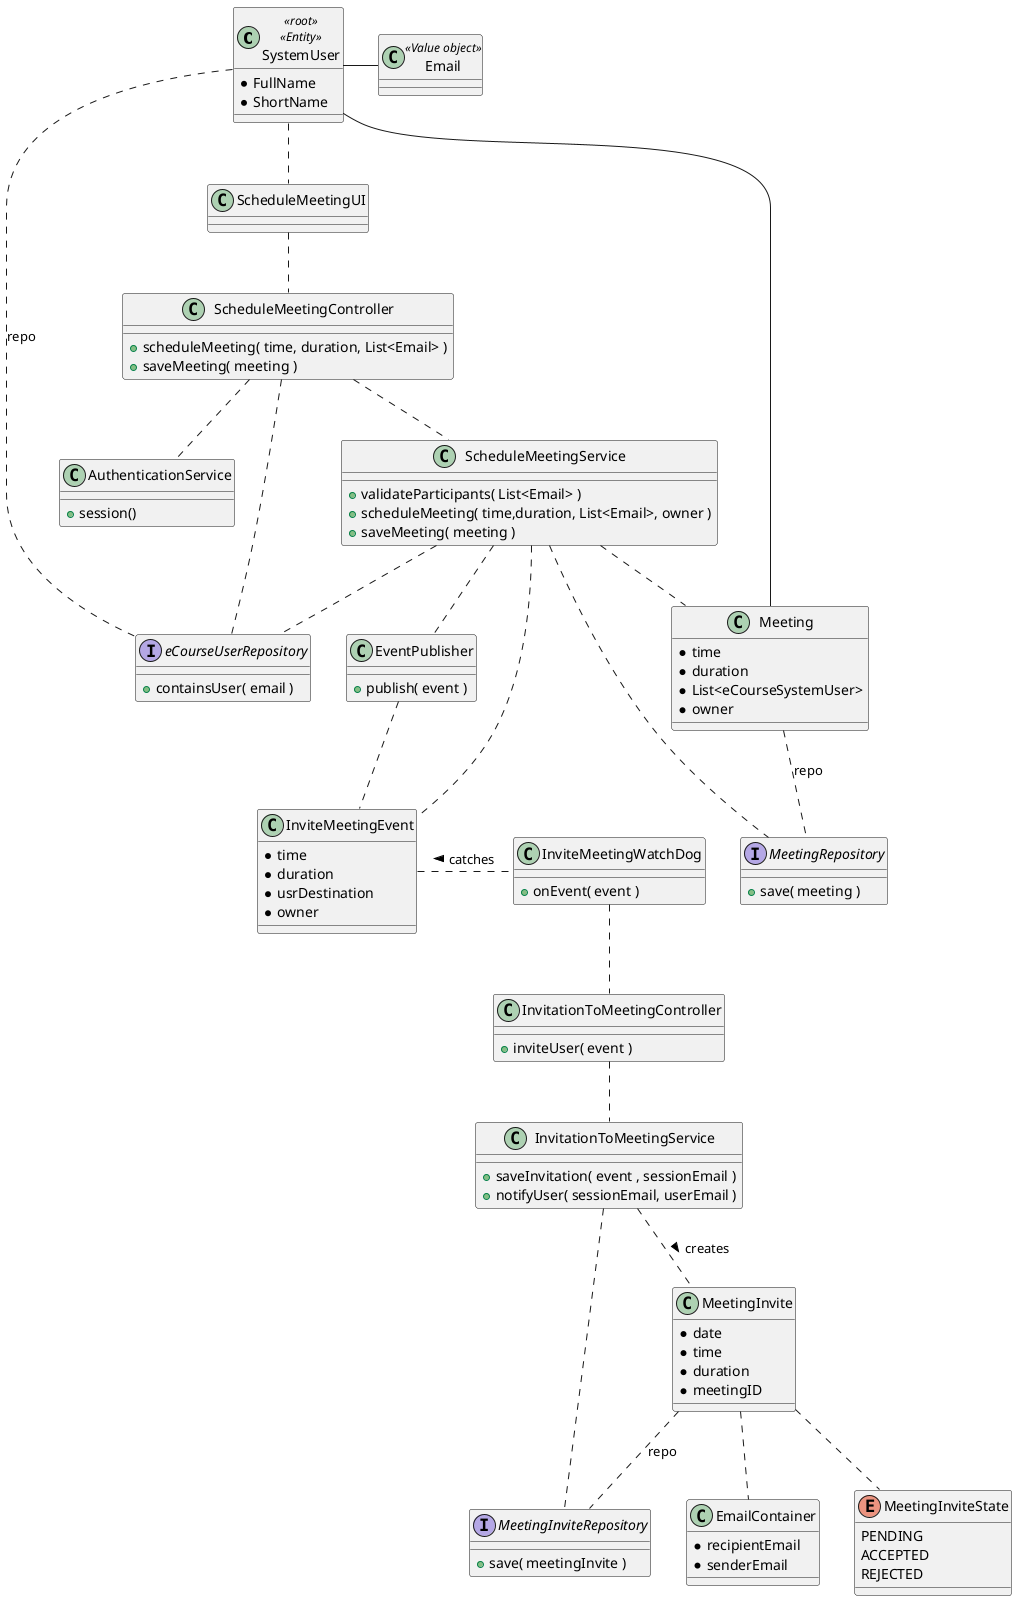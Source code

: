 @startuml
'https://plantuml.com/class-diagram

class SystemUser <<root>> <<Entity>> {
    * FullName
    * ShortName
}
class Email <<Value object>>

class ScheduleMeetingUI{
}
class ScheduleMeetingController{
    + scheduleMeeting( time, duration, List<Email> )
    + saveMeeting( meeting )
}
class AuthenticationService{
    + session()
}
class ScheduleMeetingService{
    + validateParticipants( List<Email> )
    + scheduleMeeting( time,duration, List<Email>, owner )
    + saveMeeting( meeting )
}
class Meeting{
    * time
    * duration
    * List<eCourseSystemUser>
    * owner
}
interface eCourseUserRepository{
    + containsUser( email )
}
interface MeetingRepository{
    + save( meeting )
}
class InviteMeetingEvent  {
    * time
    * duration
    * usrDestination
    * owner
}
class EventPublisher  {
    + publish( event )
}
class InviteMeetingWatchDog{
    + onEvent( event )
}
class InvitationToMeetingController{
    + inviteUser( event )
}
class InvitationToMeetingService{
    + saveInvitation( event , sessionEmail )
    + notifyUser( sessionEmail, userEmail )
}
interface MeetingInviteRepository{
    + save( meetingInvite )
}
class MeetingInvite{
    * date
    * time
    * duration
    * meetingID
}
class EmailContainer{
    * recipientEmail
    * senderEmail
}
enum MeetingInviteState{
    PENDING
    ACCEPTED
    REJECTED
}


SystemUser - Email
SystemUser -- Meeting
SystemUser .. ScheduleMeetingUI
ScheduleMeetingUI .. ScheduleMeetingController
ScheduleMeetingController .. ScheduleMeetingService
ScheduleMeetingService .. eCourseUserRepository
ScheduleMeetingService .. MeetingRepository
ScheduleMeetingService .. Meeting
SystemUser .. eCourseUserRepository : repo
Meeting .. MeetingRepository : repo
ScheduleMeetingService .. InviteMeetingEvent
ScheduleMeetingService .. EventPublisher
EventPublisher .. InviteMeetingEvent

ScheduleMeetingController .. AuthenticationService
ScheduleMeetingController .. eCourseUserRepository


InviteMeetingEvent .right. InviteMeetingWatchDog: catches <
InviteMeetingWatchDog .. InvitationToMeetingController
InvitationToMeetingController .. InvitationToMeetingService
InvitationToMeetingService .. MeetingInvite : creates >
MeetingInvite .. MeetingInviteRepository : repo
InvitationToMeetingService .. MeetingInviteRepository

MeetingInvite .. MeetingInviteState
MeetingInvite .. EmailContainer

@enduml